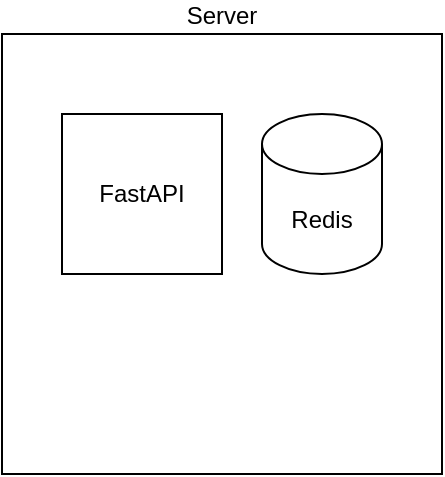 <mxfile>
    <diagram id="E-Rdp8klzEa-9GULn6kW" name="Page-1">
        <mxGraphModel dx="682" dy="591" grid="1" gridSize="10" guides="1" tooltips="1" connect="1" arrows="1" fold="1" page="1" pageScale="1" pageWidth="850" pageHeight="1100" math="0" shadow="0">
            <root>
                <mxCell id="0"/>
                <mxCell id="1" parent="0"/>
                <mxCell id="2" value="Server" style="whiteSpace=wrap;html=1;aspect=fixed;align=center;labelPosition=center;verticalLabelPosition=top;verticalAlign=bottom;" vertex="1" parent="1">
                    <mxGeometry x="20" y="20" width="220" height="220" as="geometry"/>
                </mxCell>
                <mxCell id="4" value="FastAPI" style="whiteSpace=wrap;html=1;aspect=fixed;" vertex="1" parent="1">
                    <mxGeometry x="50" y="60" width="80" height="80" as="geometry"/>
                </mxCell>
                <mxCell id="5" value="Redis" style="shape=cylinder3;whiteSpace=wrap;html=1;boundedLbl=1;backgroundOutline=1;size=15;rotation=0;" vertex="1" parent="1">
                    <mxGeometry x="150" y="60" width="60" height="80" as="geometry"/>
                </mxCell>
            </root>
        </mxGraphModel>
    </diagram>
</mxfile>